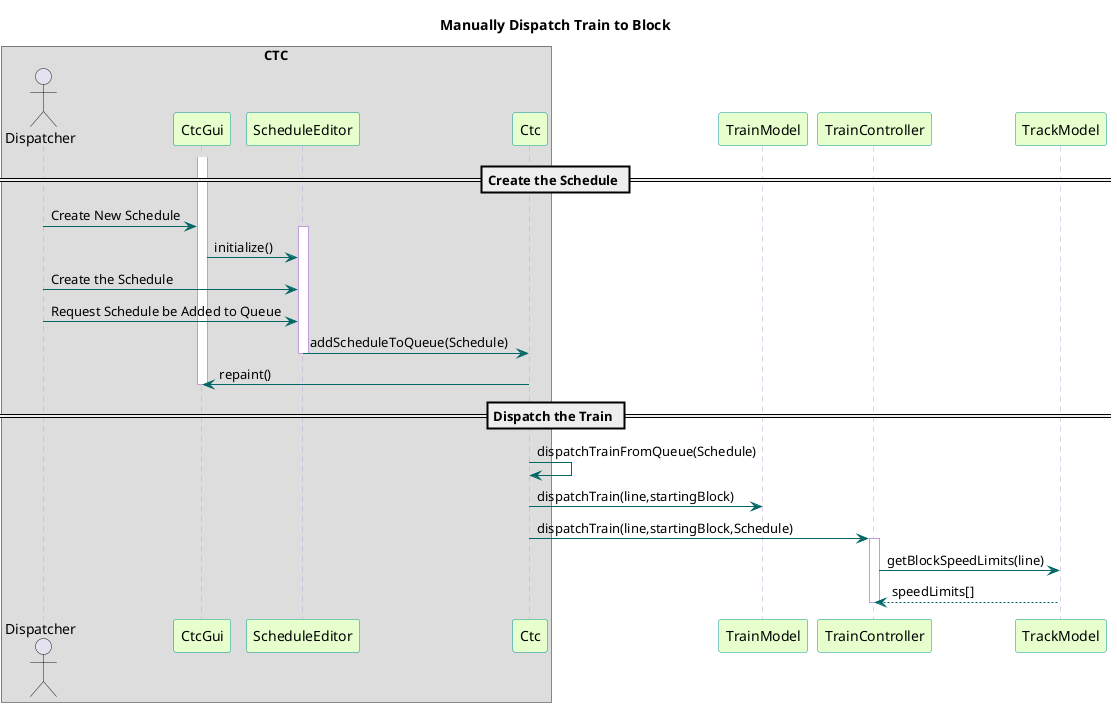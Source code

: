 @startuml

title Manually Dispatch Train to Block

skinparam sequence {
  BackgroundColor transparent
  ParticipantBackgroundColor #e6ffcc
  ParticipantBorderColor 	#049595
  PackageBorderCOlor  #049595
  ArrowColor #006666
  LifeLineBorderColor #c09cd9
}
box "CTC"
actor Dispatcher
participant CtcGui
participant ScheduleEditor
participant Ctc
end box

participant TrainModel
participant TrainController
participant TrackModel

== Create the Schedule ==
activate CtcGui
Dispatcher -> CtcGui : Create New Schedule
activate ScheduleEditor
CtcGui -> ScheduleEditor : initialize()
Dispatcher -> ScheduleEditor : Create the Schedule
Dispatcher -> ScheduleEditor : Request Schedule be Added to Queue
ScheduleEditor -> Ctc : addScheduleToQueue(Schedule)
deactivate ScheduleEditor
Ctc -> CtcGui : repaint()
deactivate CtcGui
== Dispatch the Train ==
Ctc -> Ctc : dispatchTrainFromQueue(Schedule)
Ctc -> TrainModel : dispatchTrain(line,startingBlock)
Ctc -> TrainController : dispatchTrain(line,startingBlock,Schedule)


activate TrainController
TrainController -> TrackModel : getBlockSpeedLimits(line)
TrackModel --> TrainController : speedLimits[]
deactivate TrainController

@enduml
